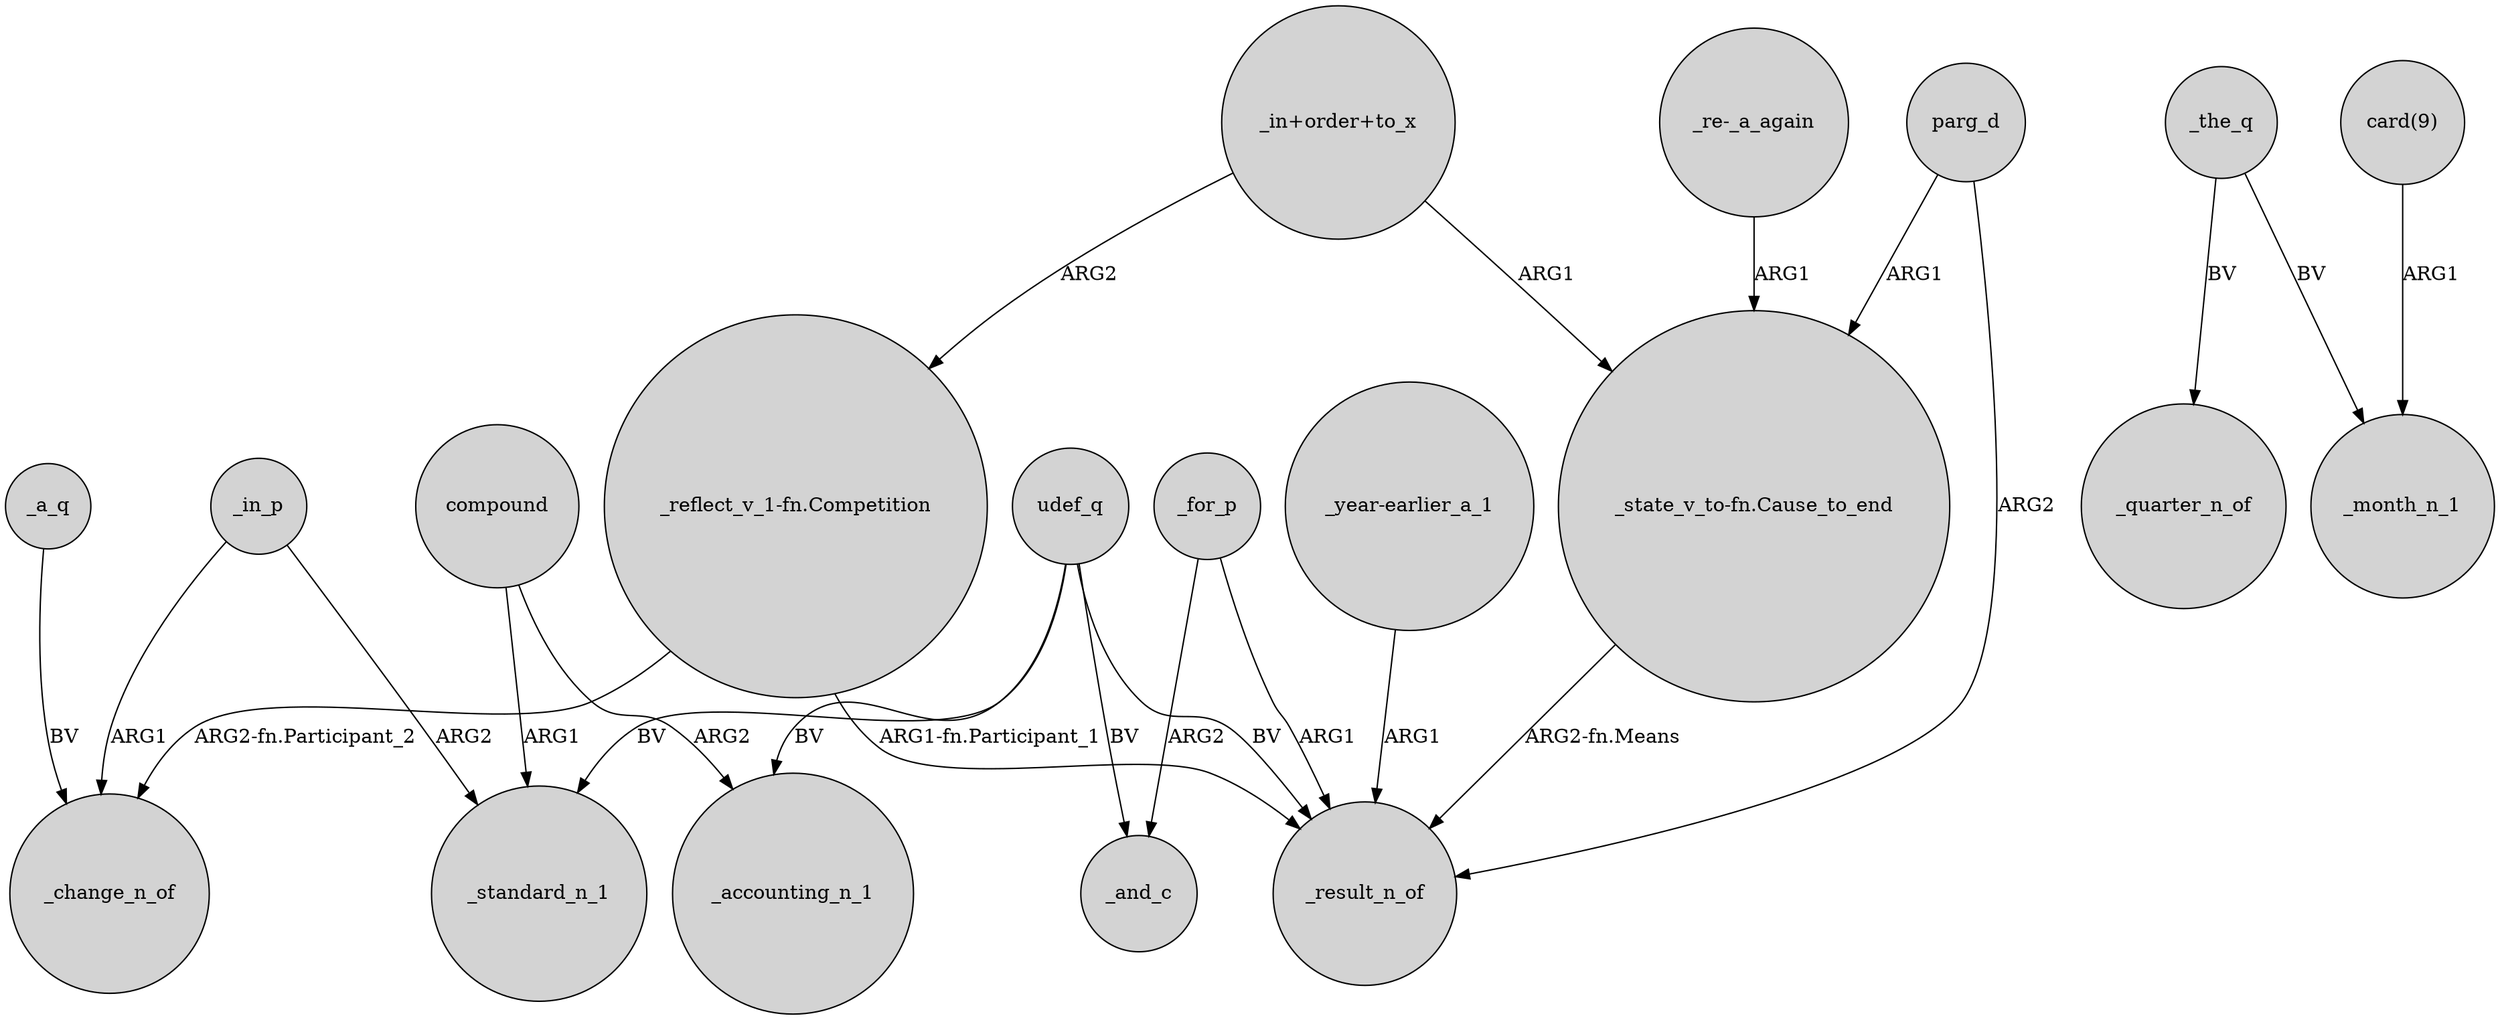 digraph {
	node [shape=circle style=filled]
	"_reflect_v_1-fn.Competition" -> _change_n_of [label="ARG2-fn.Participant_2"]
	"_state_v_to-fn.Cause_to_end" -> _result_n_of [label="ARG2-fn.Means"]
	_in_p -> _standard_n_1 [label=ARG2]
	parg_d -> _result_n_of [label=ARG2]
	_the_q -> _month_n_1 [label=BV]
	compound -> _standard_n_1 [label=ARG1]
	_the_q -> _quarter_n_of [label=BV]
	udef_q -> _and_c [label=BV]
	"_re-_a_again" -> "_state_v_to-fn.Cause_to_end" [label=ARG1]
	_for_p -> _result_n_of [label=ARG1]
	udef_q -> _standard_n_1 [label=BV]
	_a_q -> _change_n_of [label=BV]
	"_reflect_v_1-fn.Competition" -> _result_n_of [label="ARG1-fn.Participant_1"]
	"_year-earlier_a_1" -> _result_n_of [label=ARG1]
	compound -> _accounting_n_1 [label=ARG2]
	udef_q -> _accounting_n_1 [label=BV]
	"card(9)" -> _month_n_1 [label=ARG1]
	udef_q -> _result_n_of [label=BV]
	"_in+order+to_x" -> "_state_v_to-fn.Cause_to_end" [label=ARG1]
	parg_d -> "_state_v_to-fn.Cause_to_end" [label=ARG1]
	"_in+order+to_x" -> "_reflect_v_1-fn.Competition" [label=ARG2]
	_in_p -> _change_n_of [label=ARG1]
	_for_p -> _and_c [label=ARG2]
}
